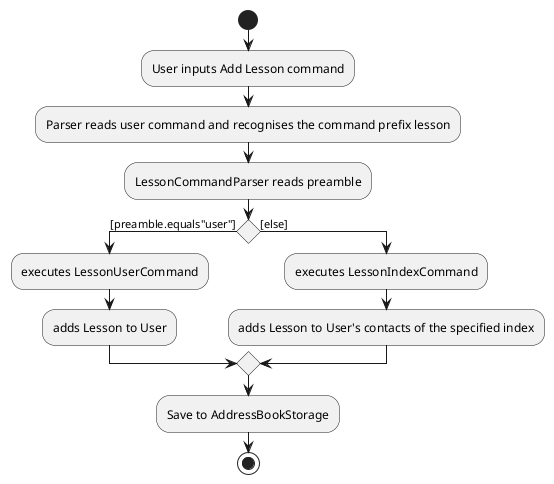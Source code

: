 @startuml
start
:User inputs Add Lesson command;
:Parser reads user command and recognises the command prefix lesson;
:LessonCommandParser reads preamble;

if () then ([preamble.equals"user"])
  :executes LessonUserCommand;
  :adds Lesson to User;
else ([else])
  :executes LessonIndexCommand;
  :adds Lesson to User's contacts of the specified index;
endif
:Save to AddressBookStorage;
stop

@enduml
